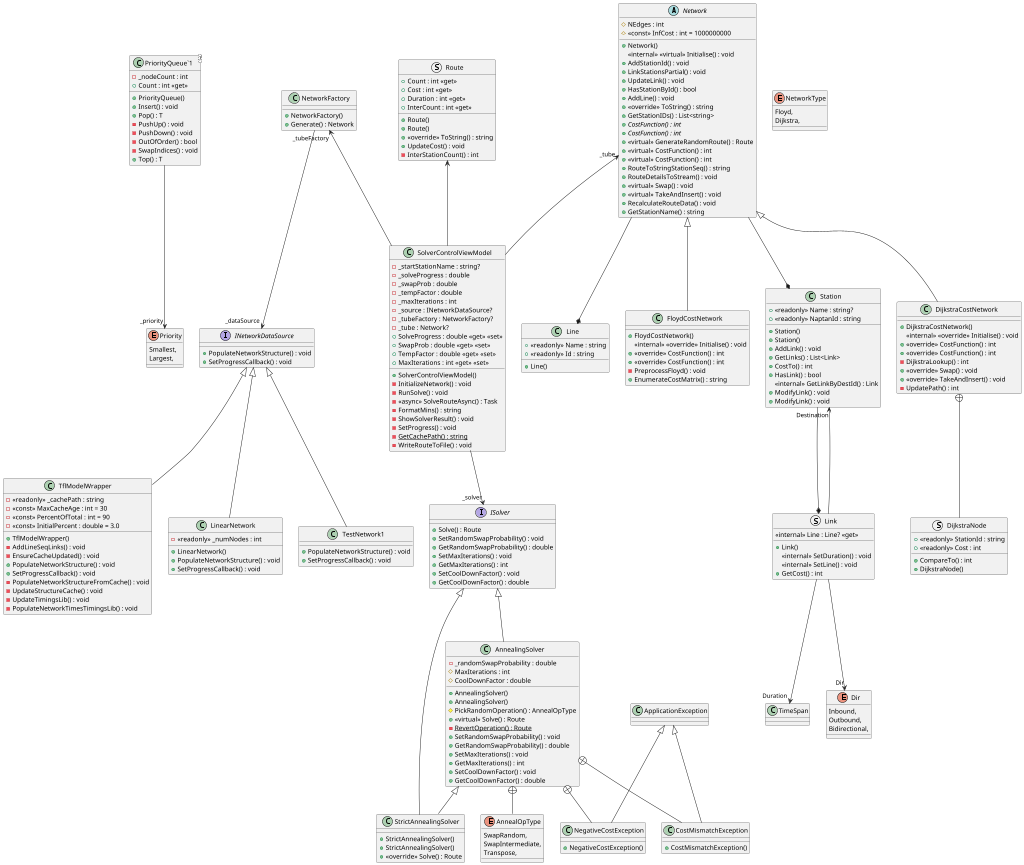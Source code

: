 @startuml

scale max 1024 width
enum Priority {
    Smallest,
    Largest,
}
class "PriorityQueue`1"<T> {
    - _nodeCount : int
    + Count : int <<get>>
    + PriorityQueue()
    + Insert() : void
    + Pop() : T
    - PushUp() : void
    - PushDown() : void
    - OutOfOrder() : bool
    - SwapIndices() : void
    + Top() : T
}
"PriorityQueue`1" --> "_priority" Priority
class TflModelWrapper {
    - <<readonly>> _cachePath : string
    - <<const>> MaxCacheAge : int = 30
    - <<const>> PercentOfTotal : int = 90
    - <<const>> InitialPercent : double = 3.0
    + TflModelWrapper()
    - AddLineSeqLinks() : void
    - EnsureCacheUpdated() : void
    + PopulateNetworkStructure() : void
    + SetProgressCallback() : void
    - PopulateNetworkStructureFromCache() : void
    - UpdateStructureCache() : void
    - UpdateTimingsLib() : void
    - PopulateNetworkTimesTimingsLib() : void
}
INetworkDataSource <|-- TflModelWrapper
class LinearNetwork {
    - <<readonly>> _numNodes : int
    + LinearNetwork()
    + PopulateNetworkStructure() : void
    + SetProgressCallback() : void
}
class TestNetwork1 {
    + PopulateNetworkStructure() : void
    + SetProgressCallback() : void
}
INetworkDataSource <|-- LinearNetwork
INetworkDataSource <|-- TestNetwork1
struct Route {
    + Count : int <<get>>
    + Cost : int <<get>>
    + Duration : int <<get>>
    + Route()
    + Route()
    + <<override>> ToString() : string
    + UpdateCost() : void
    - InterStationCount() : int
    + InterCount : int <<get>>
}
Route <-- SolverControlViewModel
Network "_tube" <-- SolverControlViewModel
NetworkFactory "_tubeFactory" <-- SolverControlViewModel
class Station {
    + <<readonly>> Name : string?
    + <<readonly>> NaptanId : string
    + Station()
    + Station()
    + AddLink() : void
    + GetLinks() : List<Link>
    + CostTo() : int
    + HasLink() : bool
    <<internal>> GetLinkByDestId() : Link
    + ModifyLink() : void
    + ModifyLink() : void
}
interface INetworkDataSource {
    + PopulateNetworkStructure() : void
    + SetProgressCallback() : void
}
enum NetworkType {
    Floyd,
    Dijkstra,
}
class NetworkFactory {
    + NetworkFactory()
    + Generate() : Network
}
NetworkFactory --> "_dataSource" INetworkDataSource
class DijkstraCostNetwork {
    + DijkstraCostNetwork()
    <<internal>> <<override>> Initialise() : void
    + <<override>> CostFunction() : int
    + <<override>> CostFunction() : int
    - DijkstraLookup() : int
    + <<override>> Swap() : void
    + <<override>> TakeAndInsert() : void
    - UpdatePath() : int
}
struct DijkstraNode {
    + <<readonly>> StationId : string
    + <<readonly>> Cost : int
    + CompareTo() : int
    + DijkstraNode()
}
Network <|-- DijkstraCostNetwork
DijkstraCostNetwork +-- DijkstraNode
enum Dir {
    Inbound,
    Outbound,
    Bidirectional,
}
class Line {
    + <<readonly>> Name : string
    + <<readonly>> Id : string
    + Line()
}
struct Link {
    <<internal>> Line : Line? <<get>>
    + Link()
    <<internal>> SetDuration() : void
    <<internal>> SetLine() : void
    + GetCost() : int
}
Link --> "Destination" Station
Link --> "Duration" TimeSpan
Link --> "Dir" Dir
Network --* Station
Network --* Line
Station --* Link
abstract class Network {
    # NEdges : int
    # <<const>> InfCost : int = 1000000000
    + Network()
    <<internal>> <<virtual>> Initialise() : void
    + AddStationId() : void
    + LinkStationsPartial() : void
    + UpdateLink() : void
    + HasStationById() : bool
    + AddLine() : void
    + <<override>> ToString() : string
    + GetStationIDs() : List<string>
    + {abstract} CostFunction() : int
    + {abstract} CostFunction() : int
    + <<virtual>> GenerateRandomRoute() : Route
    + <<virtual>> CostFunction() : int
    + <<virtual>> CostFunction() : int
    + RouteToStringStationSeq() : string
    + RouteDetailsToStream() : void
    + <<virtual>> Swap() : void
    + <<virtual>> TakeAndInsert() : void
    + RecalculateRouteData() : void
    + GetStationName() : string
}
class FloydCostNetwork {
    + FloydCostNetwork()
    <<internal>> <<override>> Initialise() : void
    + <<override>> CostFunction() : int
    + <<override>> CostFunction() : int
    - PreprocessFloyd() : void
    + EnumerateCostMatrix() : string
}
Network <|-- FloydCostNetwork
class StrictAnnealingSolver {
    + StrictAnnealingSolver()
    + StrictAnnealingSolver()
    + <<override>> Solve() : Route
}
AnnealingSolver <|-- StrictAnnealingSolver
ISolver <|-- StrictAnnealingSolver
interface ISolver {
    + Solve() : Route
    + SetRandomSwapProbability() : void
    + GetRandomSwapProbability() : double
    + SetMaxIterations() : void
    + GetMaxIterations() : int
    + SetCoolDownFactor() : void
    + GetCoolDownFactor() : double
}
class AnnealingSolver {
    - _randomSwapProbability : double
    # MaxIterations : int
    # CoolDownFactor : double
    + AnnealingSolver()
    + AnnealingSolver()
    # PickRandomOperation() : AnnealOpType
    + <<virtual>> Solve() : Route
    - {static} RevertOperation() : Route
    + SetRandomSwapProbability() : void
    + GetRandomSwapProbability() : double
    + SetMaxIterations() : void
    + GetMaxIterations() : int
    + SetCoolDownFactor() : void
    + GetCoolDownFactor() : double
}
enum AnnealOpType {
    SwapRandom,
    SwapIntermediate,
    Transpose,
}
class NegativeCostException {
    + NegativeCostException()
}
class CostMismatchException {
    + CostMismatchException()
}
ISolver <|-- AnnealingSolver
AnnealingSolver +-- AnnealOpType
AnnealingSolver +-- NegativeCostException
ApplicationException <|-- NegativeCostException
AnnealingSolver +-- CostMismatchException
ApplicationException <|-- CostMismatchException

class SolverControlViewModel {
    - _startStationName : string?
    - _solveProgress : double
    - _swapProb : double
    - _tempFactor : double
    - _maxIterations : int
    - _source : INetworkDataSource?
    - _tubeFactory : NetworkFactory?
    - _tube : Network?
    + SolveProgress : double <<get>> <<set>>
    + SwapProb : double <<get>> <<set>>
    + TempFactor : double <<get>> <<set>>
    + MaxIterations : int <<get>> <<set>>
    + SolverControlViewModel()
    - InitializeNetwork() : void
    - RunSolve() : void
    - <<async>> SolveRouteAsync() : Task
    - FormatMins() : string
    - ShowSolverResult() : void
    - SetProgress() : void
    - {static} GetCachePath() : string
    - WriteRouteToFile() : void
}
SolverControlViewModel --> "_solver" ISolver
@enduml
